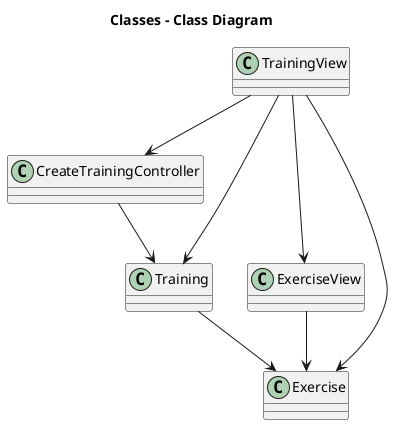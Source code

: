 @startuml

title Classes - Class Diagram

class TrainingView
class CreateTrainingController
class ExerciseView
class Training
class Exercise

TrainingView --> CreateTrainingController
TrainingView --> ExerciseView
TrainingView --> Training
CreateTrainingController --> Training
Training --> Exercise
ExerciseView --> Exercise
TrainingView --> Exercise

@enduml